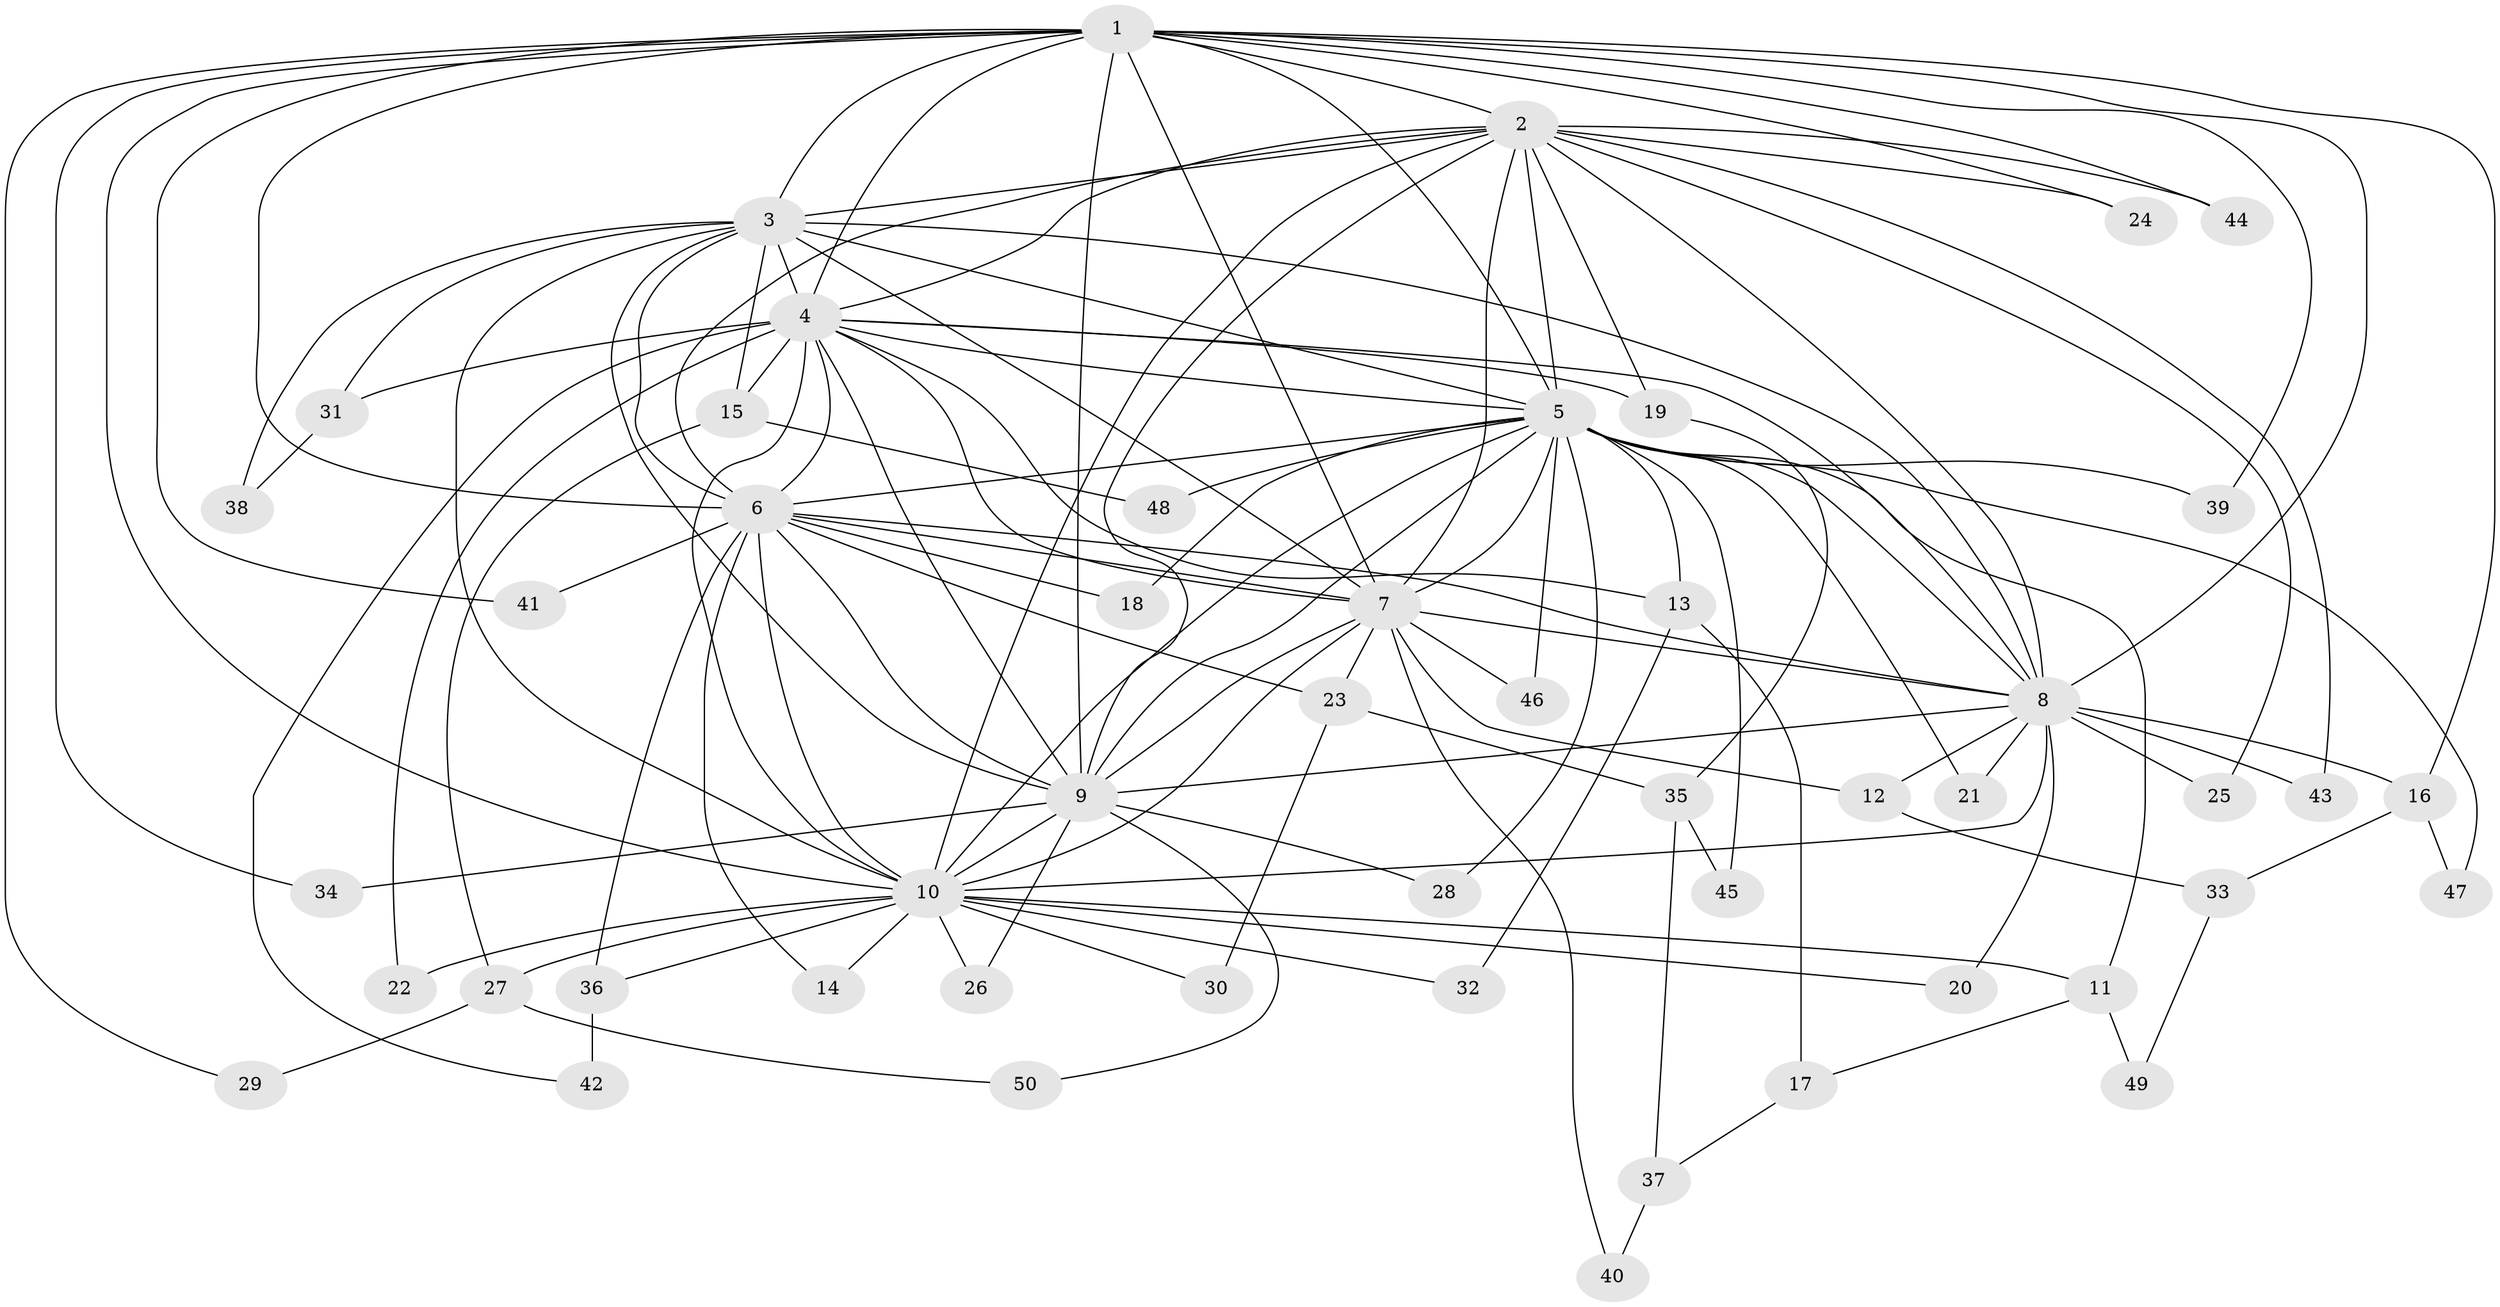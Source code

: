 // Generated by graph-tools (version 1.1) at 2025/34/03/09/25 02:34:59]
// undirected, 50 vertices, 125 edges
graph export_dot {
graph [start="1"]
  node [color=gray90,style=filled];
  1;
  2;
  3;
  4;
  5;
  6;
  7;
  8;
  9;
  10;
  11;
  12;
  13;
  14;
  15;
  16;
  17;
  18;
  19;
  20;
  21;
  22;
  23;
  24;
  25;
  26;
  27;
  28;
  29;
  30;
  31;
  32;
  33;
  34;
  35;
  36;
  37;
  38;
  39;
  40;
  41;
  42;
  43;
  44;
  45;
  46;
  47;
  48;
  49;
  50;
  1 -- 2;
  1 -- 3;
  1 -- 4;
  1 -- 5;
  1 -- 6;
  1 -- 7;
  1 -- 8;
  1 -- 9;
  1 -- 10;
  1 -- 16;
  1 -- 24;
  1 -- 29;
  1 -- 34;
  1 -- 39;
  1 -- 41;
  1 -- 44;
  2 -- 3;
  2 -- 4;
  2 -- 5;
  2 -- 6;
  2 -- 7;
  2 -- 8;
  2 -- 9;
  2 -- 10;
  2 -- 19;
  2 -- 24;
  2 -- 25;
  2 -- 43;
  2 -- 44;
  3 -- 4;
  3 -- 5;
  3 -- 6;
  3 -- 7;
  3 -- 8;
  3 -- 9;
  3 -- 10;
  3 -- 15;
  3 -- 31;
  3 -- 38;
  4 -- 5;
  4 -- 6;
  4 -- 7;
  4 -- 8;
  4 -- 9;
  4 -- 10;
  4 -- 13;
  4 -- 15;
  4 -- 19;
  4 -- 22;
  4 -- 31;
  4 -- 42;
  5 -- 6;
  5 -- 7;
  5 -- 8;
  5 -- 9;
  5 -- 10;
  5 -- 11;
  5 -- 13;
  5 -- 18;
  5 -- 21;
  5 -- 28;
  5 -- 39;
  5 -- 45;
  5 -- 46;
  5 -- 47;
  5 -- 48;
  6 -- 7;
  6 -- 8;
  6 -- 9;
  6 -- 10;
  6 -- 14;
  6 -- 18;
  6 -- 23;
  6 -- 36;
  6 -- 41;
  7 -- 8;
  7 -- 9;
  7 -- 10;
  7 -- 12;
  7 -- 23;
  7 -- 40;
  7 -- 46;
  8 -- 9;
  8 -- 10;
  8 -- 12;
  8 -- 16;
  8 -- 20;
  8 -- 21;
  8 -- 25;
  8 -- 43;
  9 -- 10;
  9 -- 26;
  9 -- 28;
  9 -- 34;
  9 -- 50;
  10 -- 11;
  10 -- 14;
  10 -- 20;
  10 -- 22;
  10 -- 26;
  10 -- 27;
  10 -- 30;
  10 -- 32;
  10 -- 36;
  11 -- 17;
  11 -- 49;
  12 -- 33;
  13 -- 17;
  13 -- 32;
  15 -- 27;
  15 -- 48;
  16 -- 33;
  16 -- 47;
  17 -- 37;
  19 -- 35;
  23 -- 30;
  23 -- 35;
  27 -- 29;
  27 -- 50;
  31 -- 38;
  33 -- 49;
  35 -- 37;
  35 -- 45;
  36 -- 42;
  37 -- 40;
}
